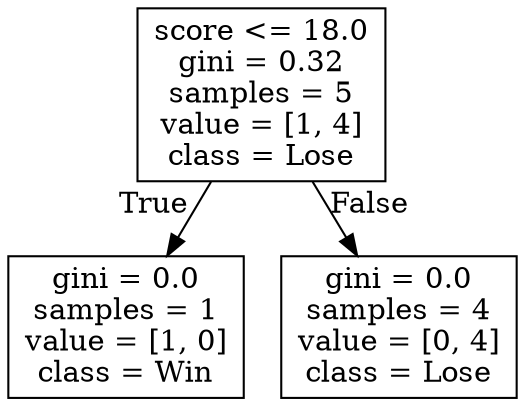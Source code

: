 digraph Tree {
node [shape=box] ;
0 [label="score <= 18.0\ngini = 0.32\nsamples = 5\nvalue = [1, 4]\nclass = Lose"] ;
1 [label="gini = 0.0\nsamples = 1\nvalue = [1, 0]\nclass = Win"] ;
0 -> 1 [labeldistance=2.5, labelangle=45, headlabel="True"] ;
2 [label="gini = 0.0\nsamples = 4\nvalue = [0, 4]\nclass = Lose"] ;
0 -> 2 [labeldistance=2.5, labelangle=-45, headlabel="False"] ;
}